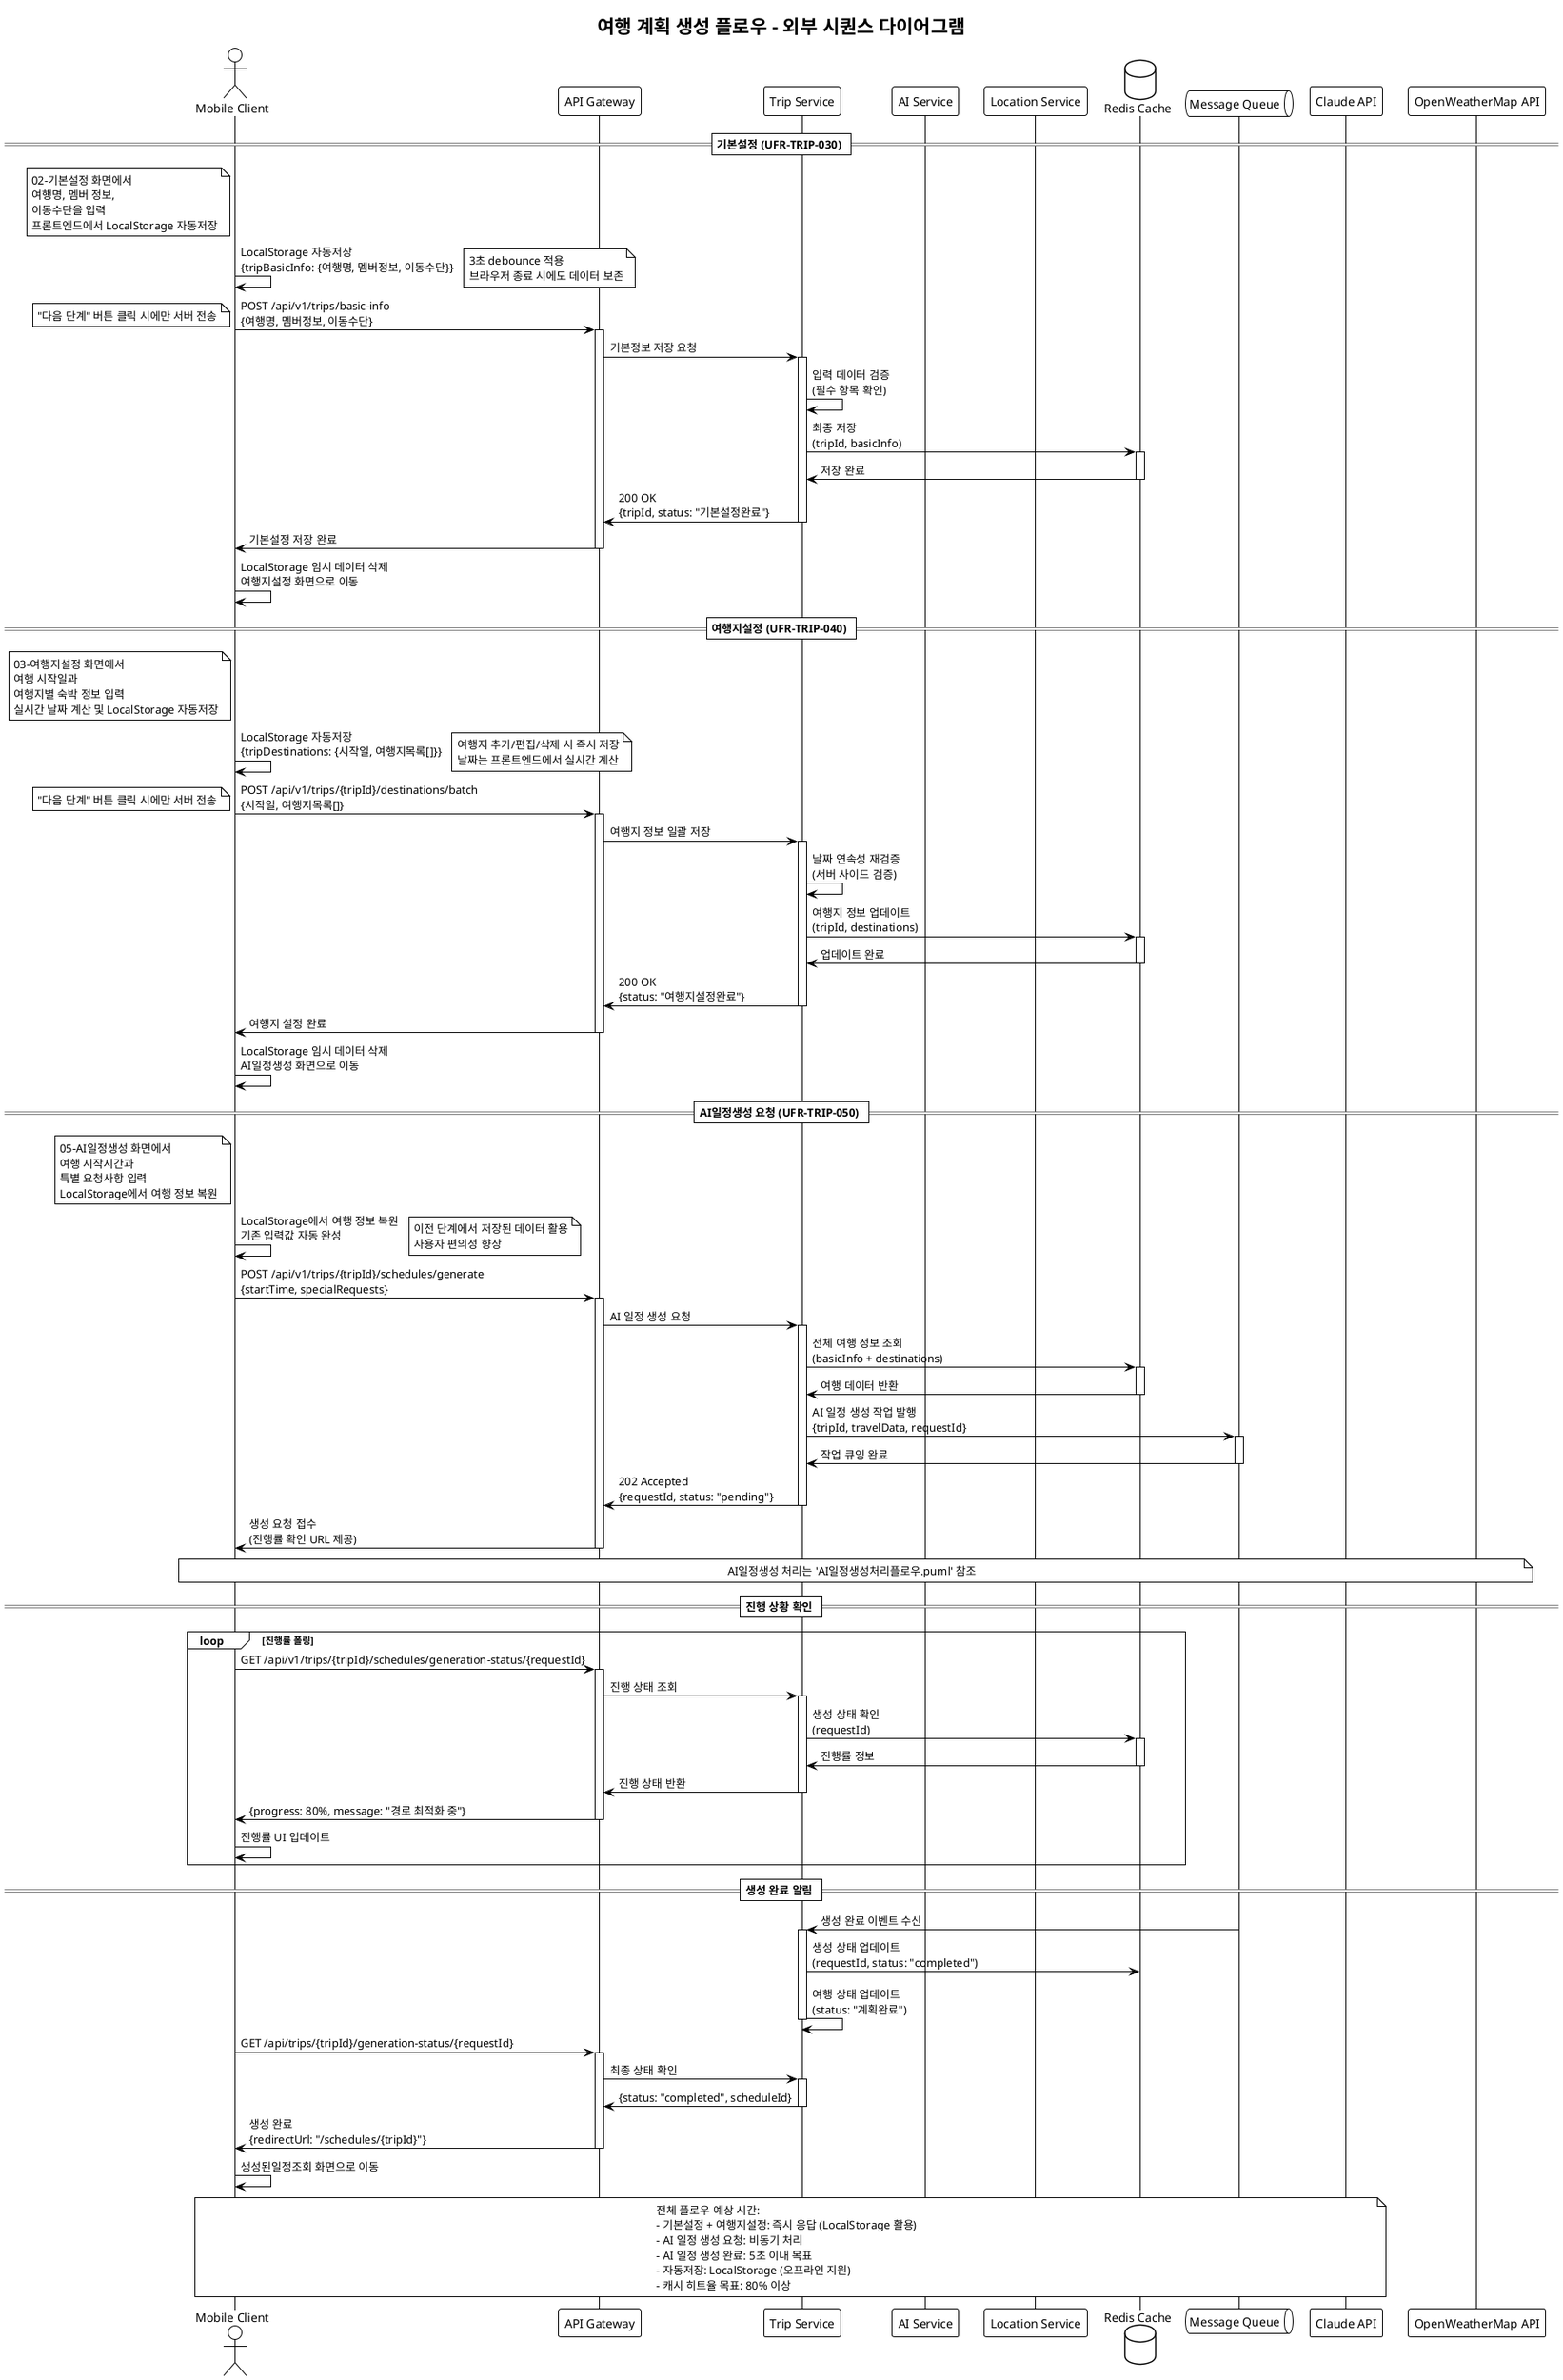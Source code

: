 @startuml 여행계획생성플로우
!theme mono

title 여행 계획 생성 플로우 - 외부 시퀀스 다이어그램

actor "Mobile Client" as Client
participant "API Gateway" as Gateway
participant "Trip Service" as TripService
participant "AI Service" as AIService
participant "Location Service" as LocationService
database "Redis Cache" as Redis
queue "Message Queue" as MQ
participant "Claude API" as ClaudeAPI
participant "OpenWeatherMap API" as WeatherAPI

== 기본설정 (UFR-TRIP-030) ==
note left of Client
02-기본설정 화면에서
여행명, 멤버 정보,
이동수단을 입력
프론트엔드에서 LocalStorage 자동저장
end note

Client -> Client: LocalStorage 자동저장\n{tripBasicInfo: {여행명, 멤버정보, 이동수단}}
note right: 3초 debounce 적용\n브라우저 종료 시에도 데이터 보존

Client -> Gateway: POST /api/v1/trips/basic-info\n{여행명, 멤버정보, 이동수단}
note left: "다음 단계" 버튼 클릭 시에만 서버 전송
activate Gateway

Gateway -> TripService: 기본정보 저장 요청
activate TripService

TripService -> TripService: 입력 데이터 검증\n(필수 항목 확인)
TripService -> Redis: 최종 저장\n(tripId, basicInfo)
activate Redis
Redis -> TripService: 저장 완료
deactivate Redis

TripService -> Gateway: 200 OK\n{tripId, status: "기본설정완료"}
deactivate TripService

Gateway -> Client: 기본설정 저장 완료
deactivate Gateway

Client -> Client: LocalStorage 임시 데이터 삭제\n여행지설정 화면으로 이동

== 여행지설정 (UFR-TRIP-040) ==
note left of Client
03-여행지설정 화면에서
여행 시작일과
여행지별 숙박 정보 입력
실시간 날짜 계산 및 LocalStorage 자동저장
end note

Client -> Client: LocalStorage 자동저장\n{tripDestinations: {시작일, 여행지목록[]}}
note right: 여행지 추가/편집/삭제 시 즉시 저장\n날짜는 프론트엔드에서 실시간 계산

Client -> Gateway: POST /api/v1/trips/{tripId}/destinations/batch\n{시작일, 여행지목록[]}
note left: "다음 단계" 버튼 클릭 시에만 서버 전송
activate Gateway

Gateway -> TripService: 여행지 정보 일괄 저장
activate TripService

TripService -> TripService: 날짜 연속성 재검증\n(서버 사이드 검증)
TripService -> Redis: 여행지 정보 업데이트\n(tripId, destinations)
activate Redis
Redis -> TripService: 업데이트 완료
deactivate Redis

TripService -> Gateway: 200 OK\n{status: "여행지설정완료"}
deactivate TripService

Gateway -> Client: 여행지 설정 완료
deactivate Gateway

Client -> Client: LocalStorage 임시 데이터 삭제\nAI일정생성 화면으로 이동

== AI일정생성 요청 (UFR-TRIP-050) ==
note left of Client
05-AI일정생성 화면에서
여행 시작시간과
특별 요청사항 입력
LocalStorage에서 여행 정보 복원
end note

Client -> Client: LocalStorage에서 여행 정보 복원\n기존 입력값 자동 완성
note right: 이전 단계에서 저장된 데이터 활용\n사용자 편의성 향상

Client -> Gateway: POST /api/v1/trips/{tripId}/schedules/generate\n{startTime, specialRequests}
activate Gateway

Gateway -> TripService: AI 일정 생성 요청
activate TripService

TripService -> Redis: 전체 여행 정보 조회\n(basicInfo + destinations)
activate Redis
Redis -> TripService: 여행 데이터 반환
deactivate Redis

TripService -> MQ: AI 일정 생성 작업 발행\n{tripId, travelData, requestId}
activate MQ
MQ -> TripService: 작업 큐잉 완료
deactivate MQ

TripService -> Gateway: 202 Accepted\n{requestId, status: "pending"}
deactivate TripService

Gateway -> Client: 생성 요청 접수\n(진행률 확인 URL 제공)
deactivate Gateway

note over Client, WeatherAPI
AI일정생성 처리는 'AI일정생성처리플로우.puml' 참조
end note

== 진행 상황 확인 ==
loop 진행률 폴링
    Client -> Gateway: GET /api/v1/trips/{tripId}/schedules/generation-status/{requestId}
    activate Gateway
    
    Gateway -> TripService: 진행 상태 조회
    activate TripService
    
    TripService -> Redis: 생성 상태 확인\n(requestId)
    activate Redis
    Redis -> TripService: 진행률 정보
    deactivate Redis
    
    TripService -> Gateway: 진행 상태 반환
    deactivate TripService
    
    Gateway -> Client: {progress: 80%, message: "경로 최적화 중"}
    deactivate Gateway
    
    Client -> Client: 진행률 UI 업데이트
end

== 생성 완료 알림 ==
MQ -> TripService: 생성 완료 이벤트 수신
activate TripService

TripService -> Redis: 생성 상태 업데이트\n(requestId, status: "completed")
TripService -> TripService: 여행 상태 업데이트\n(status: "계획완료")
deactivate TripService

Client -> Gateway: GET /api/trips/{tripId}/generation-status/{requestId}
activate Gateway
Gateway -> TripService: 최종 상태 확인
activate TripService
TripService -> Gateway: {status: "completed", scheduleId}
deactivate TripService
Gateway -> Client: 생성 완료\n{redirectUrl: "/schedules/{tripId}"}
deactivate Gateway

Client -> Client: 생성된일정조회 화면으로 이동

note over Client, ClaudeAPI
전체 플로우 예상 시간:
- 기본설정 + 여행지설정: 즉시 응답 (LocalStorage 활용)
- AI 일정 생성 요청: 비동기 처리
- AI 일정 생성 완료: 5초 이내 목표
- 자동저장: LocalStorage (오프라인 지원)
- 캐시 히트율 목표: 80% 이상
end note

@enduml